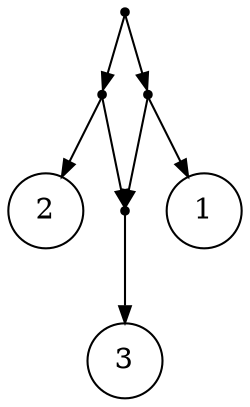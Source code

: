 strict digraph G {
1 [shape=circle];
2 [shape=circle];
2.3 [shape=point, fontsize="0"];
3 [shape=circle];
4.1 [shape=point, fontsize="0"];
5.2 [shape=point, fontsize="0"];
6.2 [shape=point, fontsize="0"];
2.3 -> 5.2 [arrowsize=".8"];
2.3 -> 6.2 [arrowsize=".8"];
4.1 -> 3 [arrowsize=".8"];
5.2 -> 2 [arrowsize=".8"];
5.2 -> 4.1 [arrowsize=".8"];
6.2 -> 1 [arrowsize=".8"];
6.2 -> 4.1 [arrowsize=".8"];
}